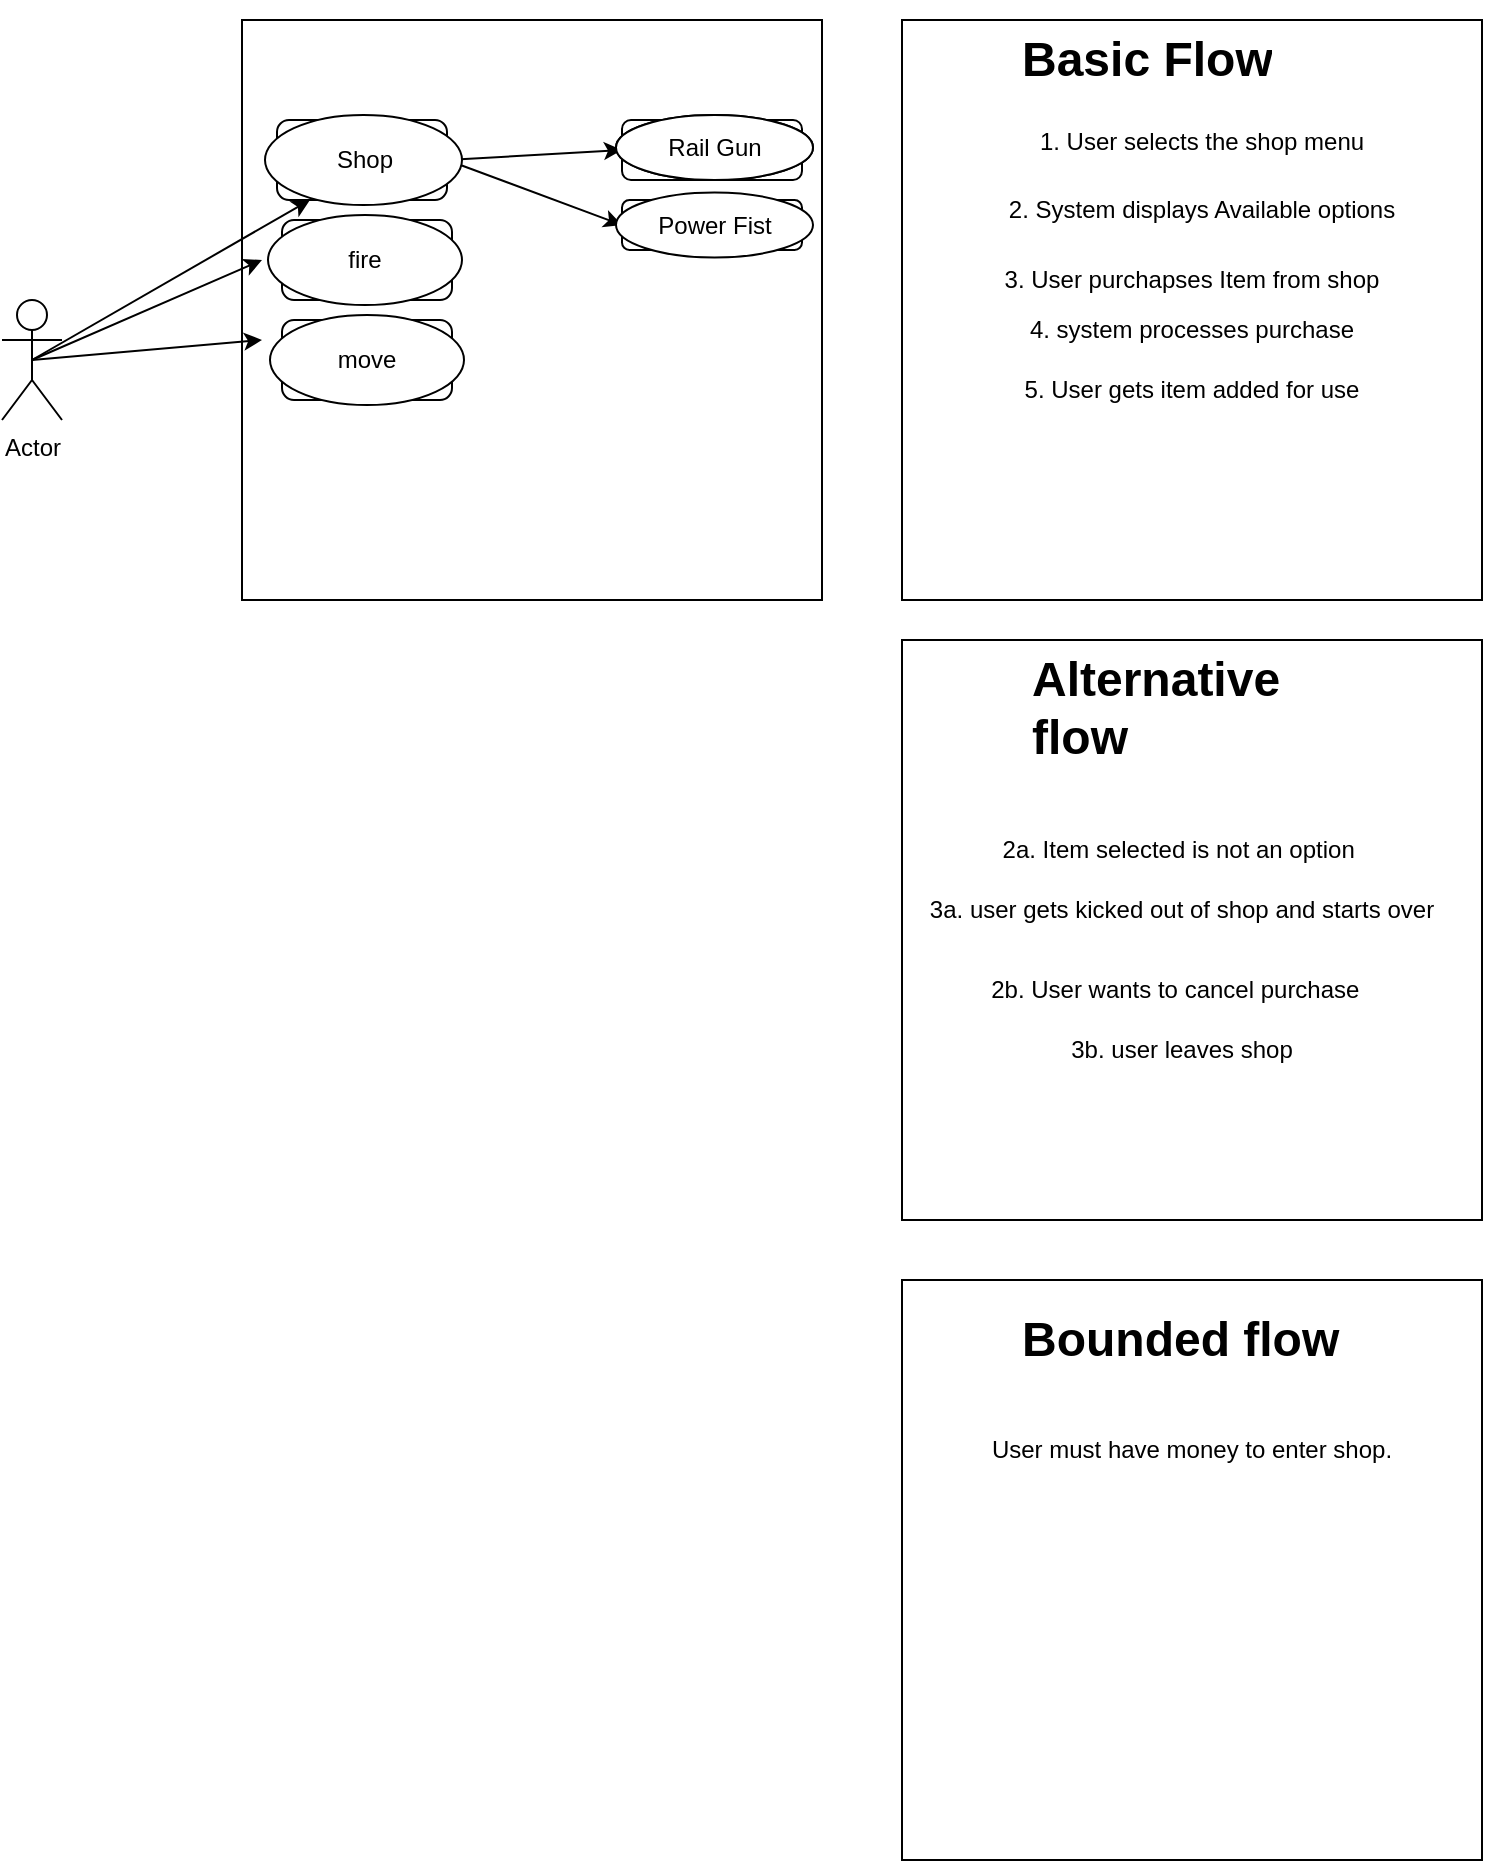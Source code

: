 <mxfile>
    <diagram id="bEVZkORSMiJEFdZL1ku_" name="Page-1">
        <mxGraphModel dx="839" dy="1719" grid="1" gridSize="10" guides="1" tooltips="1" connect="1" arrows="1" fold="1" page="1" pageScale="1" pageWidth="850" pageHeight="1100" math="0" shadow="0">
            <root>
                <mxCell id="0"/>
                <mxCell id="1" parent="0"/>
                <mxCell id="2" value="Actor" style="shape=umlActor;verticalLabelPosition=bottom;verticalAlign=top;html=1;outlineConnect=0;" vertex="1" parent="1">
                    <mxGeometry x="20" y="140" width="30" height="60" as="geometry"/>
                </mxCell>
                <mxCell id="3" value="" style="whiteSpace=wrap;html=1;aspect=fixed;" vertex="1" parent="1">
                    <mxGeometry x="140" width="290" height="290" as="geometry"/>
                </mxCell>
                <mxCell id="4" value="shop" style="text;html=1;strokeColor=none;fillColor=none;align=center;verticalAlign=middle;whiteSpace=wrap;rounded=0;" vertex="1" parent="1">
                    <mxGeometry x="170" y="60" width="60" height="30" as="geometry"/>
                </mxCell>
                <mxCell id="5" value="fire" style="text;html=1;strokeColor=none;fillColor=none;align=center;verticalAlign=middle;whiteSpace=wrap;rounded=0;" vertex="1" parent="1">
                    <mxGeometry x="170" y="110" width="60" height="30" as="geometry"/>
                </mxCell>
                <mxCell id="6" value="move" style="text;html=1;strokeColor=none;fillColor=none;align=center;verticalAlign=middle;whiteSpace=wrap;rounded=0;" vertex="1" parent="1">
                    <mxGeometry x="170" y="160" width="60" height="30" as="geometry"/>
                </mxCell>
                <mxCell id="9" value="" style="endArrow=classic;html=1;exitX=0.5;exitY=0.5;exitDx=0;exitDy=0;exitPerimeter=0;" edge="1" parent="1" source="2" target="4">
                    <mxGeometry width="50" height="50" relative="1" as="geometry">
                        <mxPoint x="40" y="210" as="sourcePoint"/>
                        <mxPoint x="90" y="160" as="targetPoint"/>
                    </mxGeometry>
                </mxCell>
                <mxCell id="10" value="" style="endArrow=classic;html=1;" edge="1" parent="1">
                    <mxGeometry width="50" height="50" relative="1" as="geometry">
                        <mxPoint x="35" y="170" as="sourcePoint"/>
                        <mxPoint x="150" y="160" as="targetPoint"/>
                    </mxGeometry>
                </mxCell>
                <mxCell id="13" value="" style="endArrow=classic;html=1;exitX=0.5;exitY=0.5;exitDx=0;exitDy=0;exitPerimeter=0;" edge="1" parent="1" source="2">
                    <mxGeometry width="50" height="50" relative="1" as="geometry">
                        <mxPoint x="130" y="180" as="sourcePoint"/>
                        <mxPoint x="150" y="120" as="targetPoint"/>
                    </mxGeometry>
                </mxCell>
                <mxCell id="15" value="basic Cannon" style="rounded=1;whiteSpace=wrap;html=1;" vertex="1" parent="1">
                    <mxGeometry x="330" y="50" width="90" height="30" as="geometry"/>
                </mxCell>
                <mxCell id="17" value="PowerFist" style="rounded=1;whiteSpace=wrap;html=1;" vertex="1" parent="1">
                    <mxGeometry x="330" y="90" width="90" height="25" as="geometry"/>
                </mxCell>
                <mxCell id="27" style="edgeStyle=none;html=1;exitX=1;exitY=0.5;exitDx=0;exitDy=0;entryX=0;entryY=0.5;entryDx=0;entryDy=0;" edge="1" parent="1" source="23" target="15">
                    <mxGeometry relative="1" as="geometry"/>
                </mxCell>
                <mxCell id="28" style="edgeStyle=none;html=1;exitX=1;exitY=0.5;exitDx=0;exitDy=0;entryX=0;entryY=0.5;entryDx=0;entryDy=0;" edge="1" parent="1" source="23" target="17">
                    <mxGeometry relative="1" as="geometry"/>
                </mxCell>
                <mxCell id="23" value="Shop" style="rounded=1;whiteSpace=wrap;html=1;" vertex="1" parent="1">
                    <mxGeometry x="157.5" y="50" width="85" height="40" as="geometry"/>
                </mxCell>
                <mxCell id="24" value="fire" style="rounded=1;whiteSpace=wrap;html=1;" vertex="1" parent="1">
                    <mxGeometry x="160" y="100" width="85" height="40" as="geometry"/>
                </mxCell>
                <mxCell id="25" value="move" style="rounded=1;whiteSpace=wrap;html=1;" vertex="1" parent="1">
                    <mxGeometry x="160" y="150" width="85" height="40" as="geometry"/>
                </mxCell>
                <mxCell id="30" value="Shop" style="ellipse;whiteSpace=wrap;html=1;" vertex="1" parent="1">
                    <mxGeometry x="151.5" y="47.5" width="98.5" height="45" as="geometry"/>
                </mxCell>
                <mxCell id="31" value="fire" style="ellipse;whiteSpace=wrap;html=1;" vertex="1" parent="1">
                    <mxGeometry x="153" y="97.5" width="97" height="45" as="geometry"/>
                </mxCell>
                <mxCell id="32" value="move&lt;span style=&quot;color: rgba(0, 0, 0, 0); font-family: monospace; font-size: 0px; text-align: start;&quot;&gt;%3CmxGraphModel%3E%3Croot%3E%3CmxCell%20id%3D%220%22%2F%3E%3CmxCell%20id%3D%221%22%20parent%3D%220%22%2F%3E%3CmxCell%20id%3D%222%22%20value%3D%22%22%20style%3D%22ellipse%3BwhiteSpace%3Dwrap%3Bhtml%3D1%3B%22%20vertex%3D%221%22%20parent%3D%221%22%3E%3CmxGeometry%20x%3D%22151.5%22%20y%3D%2247.5%22%20width%3D%2297%22%20height%3D%2245%22%20as%3D%22geometry%22%2F%3E%3C%2FmxCell%3E%3C%2Froot%3E%3C%2FmxGraphModel%3E&lt;/span&gt;" style="ellipse;whiteSpace=wrap;html=1;" vertex="1" parent="1">
                    <mxGeometry x="154" y="147.5" width="97" height="45" as="geometry"/>
                </mxCell>
                <mxCell id="33" value="Basic Cannon" style="ellipse;whiteSpace=wrap;html=1;" vertex="1" parent="1">
                    <mxGeometry x="327" y="47.5" width="98.5" height="32.5" as="geometry"/>
                </mxCell>
                <mxCell id="35" value="Power Fist" style="ellipse;whiteSpace=wrap;html=1;" vertex="1" parent="1">
                    <mxGeometry x="327" y="86.25" width="98.5" height="32.5" as="geometry"/>
                </mxCell>
                <mxCell id="36" value="Rail Gun" style="ellipse;whiteSpace=wrap;html=1;" vertex="1" parent="1">
                    <mxGeometry x="327" y="47.5" width="98.5" height="32.5" as="geometry"/>
                </mxCell>
                <mxCell id="37" value="" style="whiteSpace=wrap;html=1;aspect=fixed;" vertex="1" parent="1">
                    <mxGeometry x="470" width="290" height="290" as="geometry"/>
                </mxCell>
                <mxCell id="41" value="1. User selects the shop menu" style="text;html=1;strokeColor=none;fillColor=none;align=center;verticalAlign=middle;whiteSpace=wrap;rounded=0;" vertex="1" parent="1">
                    <mxGeometry x="480" y="46" width="280" height="30" as="geometry"/>
                </mxCell>
                <mxCell id="44" value="2. System displays Available options" style="text;html=1;strokeColor=none;fillColor=none;align=center;verticalAlign=middle;whiteSpace=wrap;rounded=0;" vertex="1" parent="1">
                    <mxGeometry x="480" y="80" width="280" height="30" as="geometry"/>
                </mxCell>
                <mxCell id="46" value="3. User purchapses Item from shop" style="text;html=1;strokeColor=none;fillColor=none;align=center;verticalAlign=middle;whiteSpace=wrap;rounded=0;" vertex="1" parent="1">
                    <mxGeometry x="475" y="115" width="280" height="30" as="geometry"/>
                </mxCell>
                <mxCell id="47" value="5. User gets item added for use" style="text;html=1;strokeColor=none;fillColor=none;align=center;verticalAlign=middle;whiteSpace=wrap;rounded=0;" vertex="1" parent="1">
                    <mxGeometry x="475" y="170" width="280" height="30" as="geometry"/>
                </mxCell>
                <mxCell id="55" value="4. system processes purchase" style="text;html=1;strokeColor=none;fillColor=none;align=center;verticalAlign=middle;whiteSpace=wrap;rounded=0;" vertex="1" parent="1">
                    <mxGeometry x="475" y="140" width="280" height="30" as="geometry"/>
                </mxCell>
                <mxCell id="57" value="" style="whiteSpace=wrap;html=1;aspect=fixed;" vertex="1" parent="1">
                    <mxGeometry x="470" y="310" width="290" height="290" as="geometry"/>
                </mxCell>
                <mxCell id="58" value="&lt;h1&gt;Alternative flow&lt;/h1&gt;" style="text;html=1;strokeColor=none;fillColor=none;spacing=5;spacingTop=-20;whiteSpace=wrap;overflow=hidden;rounded=0;" vertex="1" parent="1">
                    <mxGeometry x="530" y="310" width="180" height="60" as="geometry"/>
                </mxCell>
                <mxCell id="61" value="&lt;h1&gt;Basic Flow&lt;/h1&gt;" style="text;html=1;strokeColor=none;fillColor=none;spacing=5;spacingTop=-20;whiteSpace=wrap;overflow=hidden;rounded=0;" vertex="1" parent="1">
                    <mxGeometry x="525" width="180" height="40" as="geometry"/>
                </mxCell>
                <mxCell id="62" value="2a. Item selected is not an option&amp;nbsp;" style="text;html=1;strokeColor=none;fillColor=none;align=center;verticalAlign=middle;whiteSpace=wrap;rounded=0;" vertex="1" parent="1">
                    <mxGeometry x="480" y="400" width="260" height="30" as="geometry"/>
                </mxCell>
                <mxCell id="64" value="2b. User wants to cancel purchase&amp;nbsp;&amp;nbsp;" style="text;html=1;strokeColor=none;fillColor=none;align=center;verticalAlign=middle;whiteSpace=wrap;rounded=0;" vertex="1" parent="1">
                    <mxGeometry x="480" y="470" width="260" height="30" as="geometry"/>
                </mxCell>
                <mxCell id="65" value="3a. user gets kicked out of shop and starts over" style="text;html=1;strokeColor=none;fillColor=none;align=center;verticalAlign=middle;whiteSpace=wrap;rounded=0;" vertex="1" parent="1">
                    <mxGeometry x="480" y="430" width="260" height="30" as="geometry"/>
                </mxCell>
                <mxCell id="66" value="3b. user leaves shop" style="text;html=1;strokeColor=none;fillColor=none;align=center;verticalAlign=middle;whiteSpace=wrap;rounded=0;" vertex="1" parent="1">
                    <mxGeometry x="480" y="500" width="260" height="30" as="geometry"/>
                </mxCell>
                <mxCell id="67" value="" style="whiteSpace=wrap;html=1;aspect=fixed;" vertex="1" parent="1">
                    <mxGeometry x="470" y="630" width="290" height="290" as="geometry"/>
                </mxCell>
                <mxCell id="68" value="&lt;h1&gt;Bounded flow&amp;nbsp;&lt;/h1&gt;" style="text;html=1;strokeColor=none;fillColor=none;spacing=5;spacingTop=-20;whiteSpace=wrap;overflow=hidden;rounded=0;" vertex="1" parent="1">
                    <mxGeometry x="525" y="640" width="180" height="60" as="geometry"/>
                </mxCell>
                <mxCell id="70" value="User must have money to enter shop." style="text;html=1;strokeColor=none;fillColor=none;align=center;verticalAlign=middle;whiteSpace=wrap;rounded=0;" vertex="1" parent="1">
                    <mxGeometry x="500" y="700" width="230" height="30" as="geometry"/>
                </mxCell>
            </root>
        </mxGraphModel>
    </diagram>
</mxfile>